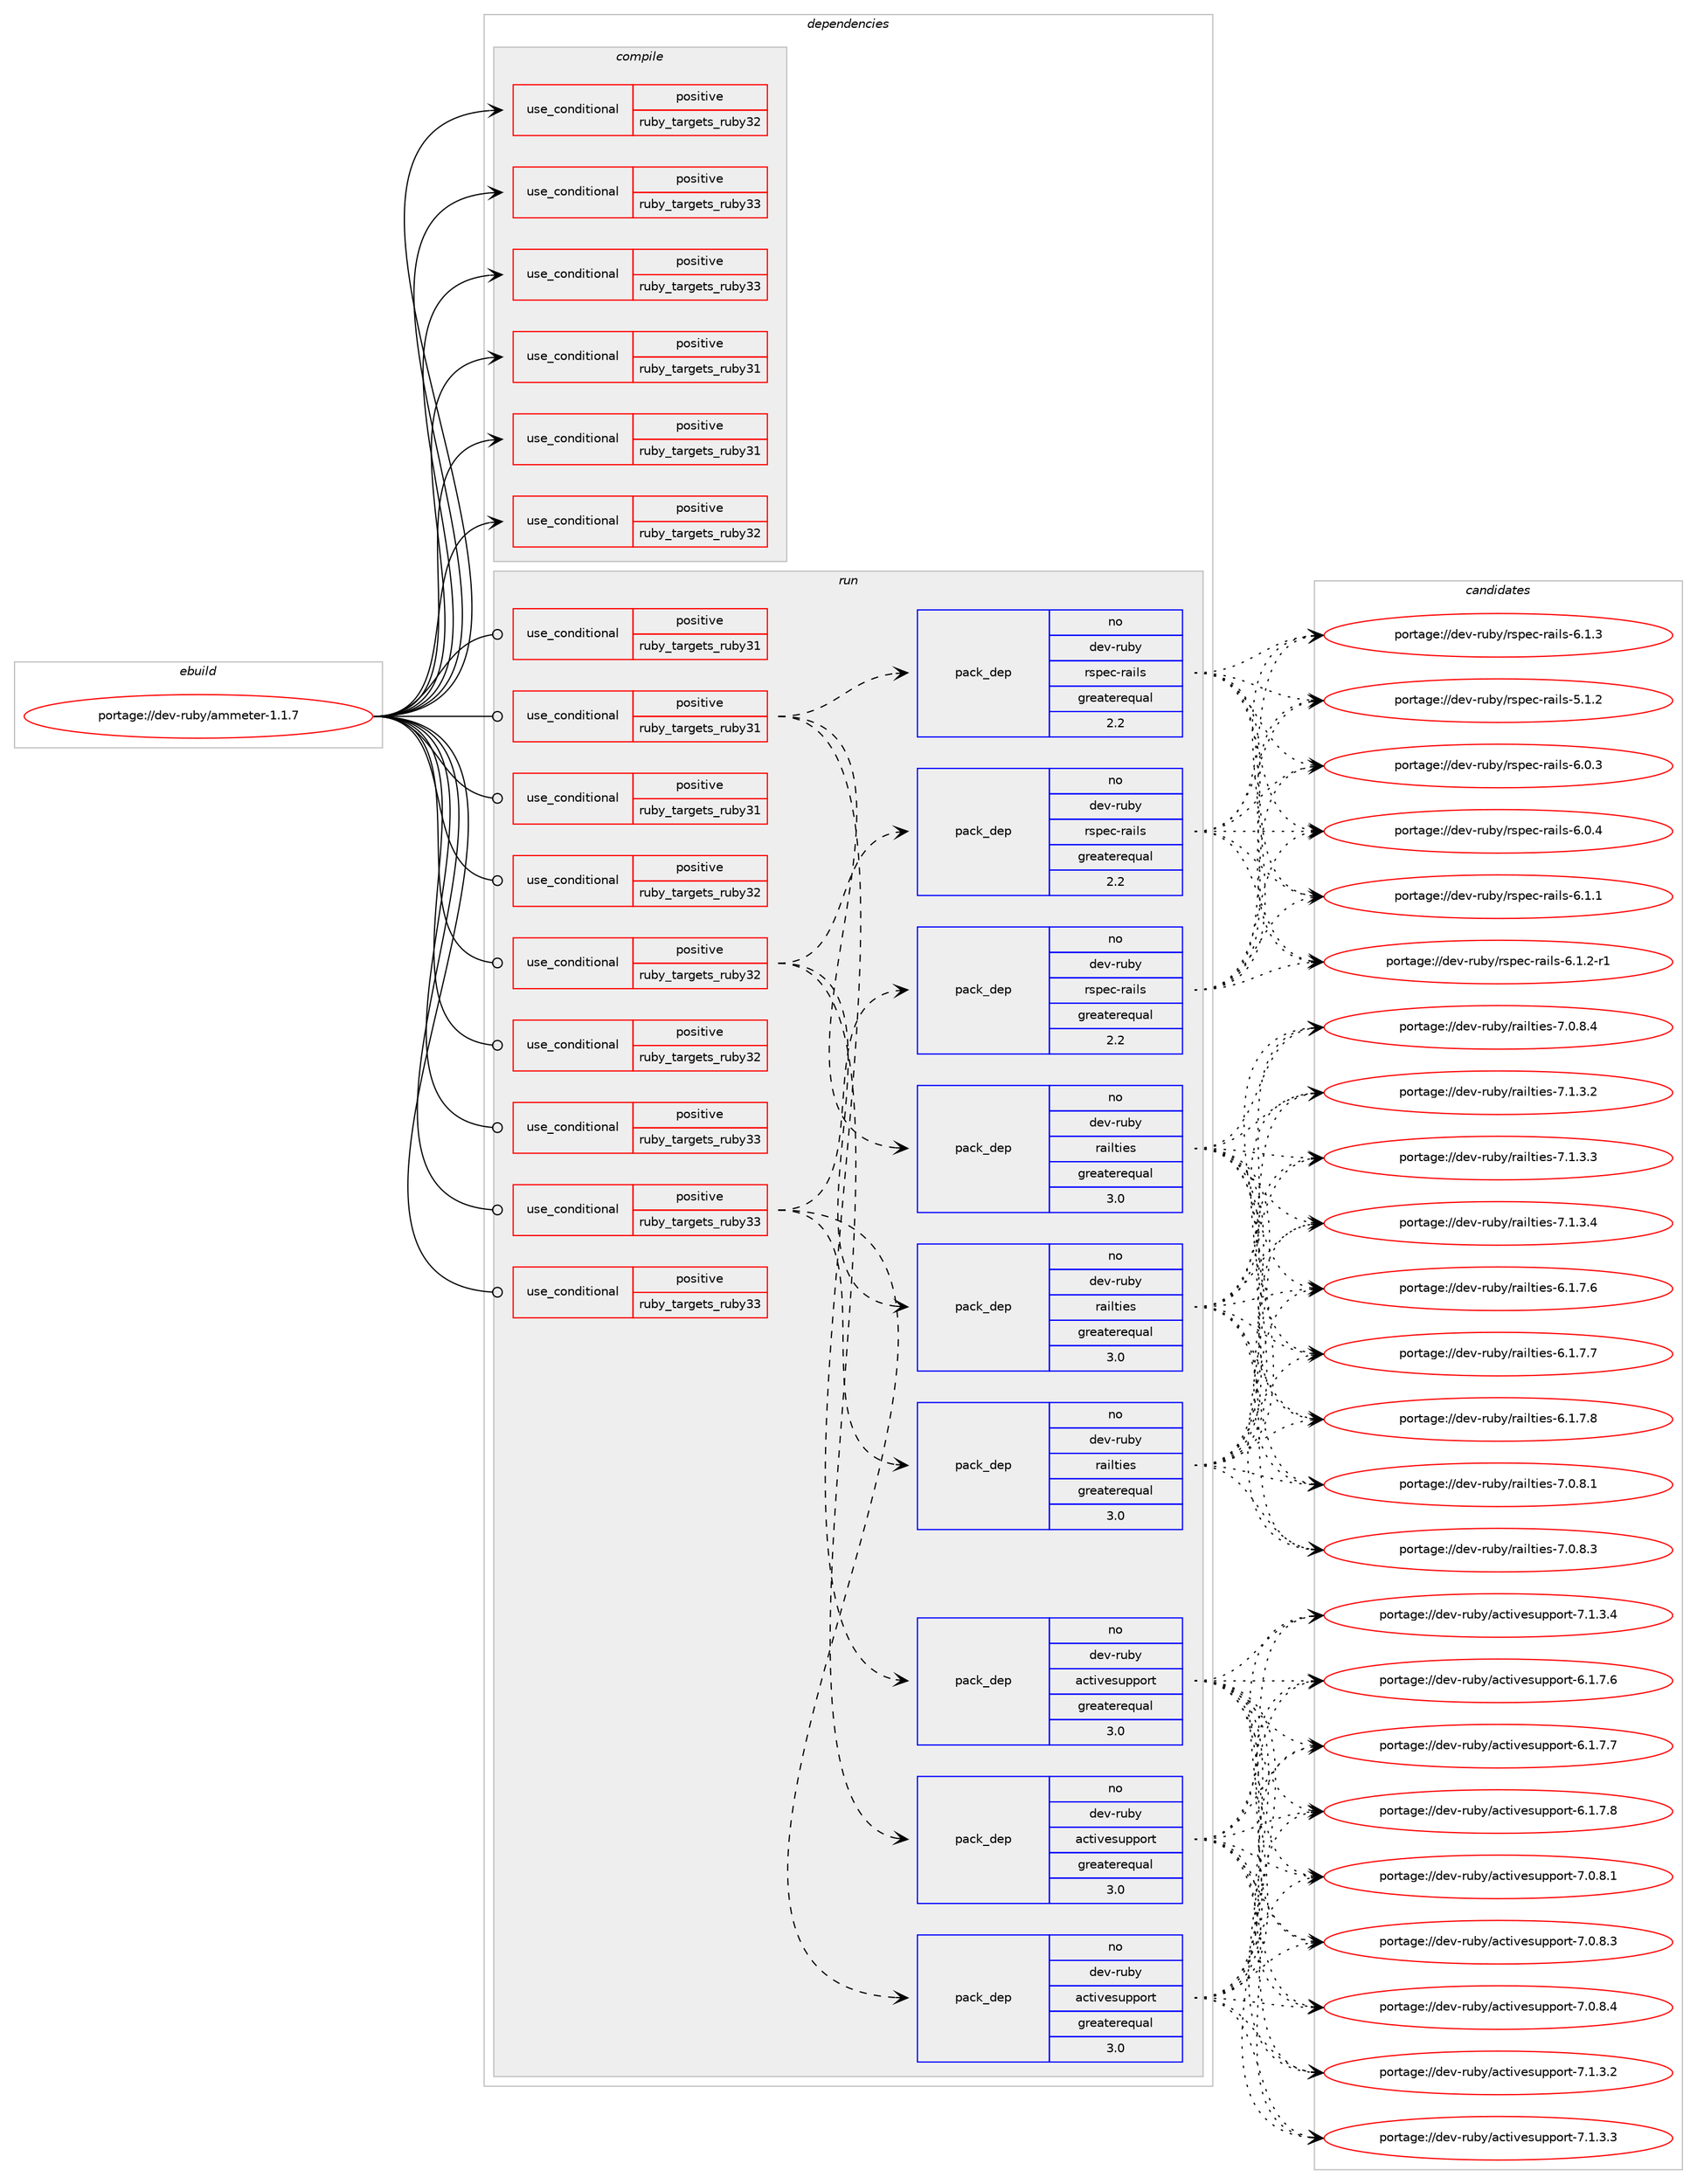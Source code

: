 digraph prolog {

# *************
# Graph options
# *************

newrank=true;
concentrate=true;
compound=true;
graph [rankdir=LR,fontname=Helvetica,fontsize=10,ranksep=1.5];#, ranksep=2.5, nodesep=0.2];
edge  [arrowhead=vee];
node  [fontname=Helvetica,fontsize=10];

# **********
# The ebuild
# **********

subgraph cluster_leftcol {
color=gray;
rank=same;
label=<<i>ebuild</i>>;
id [label="portage://dev-ruby/ammeter-1.1.7", color=red, width=4, href="../dev-ruby/ammeter-1.1.7.svg"];
}

# ****************
# The dependencies
# ****************

subgraph cluster_midcol {
color=gray;
label=<<i>dependencies</i>>;
subgraph cluster_compile {
fillcolor="#eeeeee";
style=filled;
label=<<i>compile</i>>;
subgraph cond43045 {
dependency89773 [label=<<TABLE BORDER="0" CELLBORDER="1" CELLSPACING="0" CELLPADDING="4"><TR><TD ROWSPAN="3" CELLPADDING="10">use_conditional</TD></TR><TR><TD>positive</TD></TR><TR><TD>ruby_targets_ruby31</TD></TR></TABLE>>, shape=none, color=red];
# *** BEGIN UNKNOWN DEPENDENCY TYPE (TODO) ***
# dependency89773 -> package_dependency(portage://dev-ruby/ammeter-1.1.7,install,no,dev-lang,ruby,none,[,,],[slot(3.1)],[])
# *** END UNKNOWN DEPENDENCY TYPE (TODO) ***

}
id:e -> dependency89773:w [weight=20,style="solid",arrowhead="vee"];
subgraph cond43046 {
dependency89774 [label=<<TABLE BORDER="0" CELLBORDER="1" CELLSPACING="0" CELLPADDING="4"><TR><TD ROWSPAN="3" CELLPADDING="10">use_conditional</TD></TR><TR><TD>positive</TD></TR><TR><TD>ruby_targets_ruby31</TD></TR></TABLE>>, shape=none, color=red];
# *** BEGIN UNKNOWN DEPENDENCY TYPE (TODO) ***
# dependency89774 -> package_dependency(portage://dev-ruby/ammeter-1.1.7,install,no,virtual,rubygems,none,[,,],[],[use(enable(ruby_targets_ruby31),negative)])
# *** END UNKNOWN DEPENDENCY TYPE (TODO) ***

}
id:e -> dependency89774:w [weight=20,style="solid",arrowhead="vee"];
subgraph cond43047 {
dependency89775 [label=<<TABLE BORDER="0" CELLBORDER="1" CELLSPACING="0" CELLPADDING="4"><TR><TD ROWSPAN="3" CELLPADDING="10">use_conditional</TD></TR><TR><TD>positive</TD></TR><TR><TD>ruby_targets_ruby32</TD></TR></TABLE>>, shape=none, color=red];
# *** BEGIN UNKNOWN DEPENDENCY TYPE (TODO) ***
# dependency89775 -> package_dependency(portage://dev-ruby/ammeter-1.1.7,install,no,dev-lang,ruby,none,[,,],[slot(3.2)],[])
# *** END UNKNOWN DEPENDENCY TYPE (TODO) ***

}
id:e -> dependency89775:w [weight=20,style="solid",arrowhead="vee"];
subgraph cond43048 {
dependency89776 [label=<<TABLE BORDER="0" CELLBORDER="1" CELLSPACING="0" CELLPADDING="4"><TR><TD ROWSPAN="3" CELLPADDING="10">use_conditional</TD></TR><TR><TD>positive</TD></TR><TR><TD>ruby_targets_ruby32</TD></TR></TABLE>>, shape=none, color=red];
# *** BEGIN UNKNOWN DEPENDENCY TYPE (TODO) ***
# dependency89776 -> package_dependency(portage://dev-ruby/ammeter-1.1.7,install,no,virtual,rubygems,none,[,,],[],[use(enable(ruby_targets_ruby32),negative)])
# *** END UNKNOWN DEPENDENCY TYPE (TODO) ***

}
id:e -> dependency89776:w [weight=20,style="solid",arrowhead="vee"];
subgraph cond43049 {
dependency89777 [label=<<TABLE BORDER="0" CELLBORDER="1" CELLSPACING="0" CELLPADDING="4"><TR><TD ROWSPAN="3" CELLPADDING="10">use_conditional</TD></TR><TR><TD>positive</TD></TR><TR><TD>ruby_targets_ruby33</TD></TR></TABLE>>, shape=none, color=red];
# *** BEGIN UNKNOWN DEPENDENCY TYPE (TODO) ***
# dependency89777 -> package_dependency(portage://dev-ruby/ammeter-1.1.7,install,no,dev-lang,ruby,none,[,,],[slot(3.3)],[])
# *** END UNKNOWN DEPENDENCY TYPE (TODO) ***

}
id:e -> dependency89777:w [weight=20,style="solid",arrowhead="vee"];
subgraph cond43050 {
dependency89778 [label=<<TABLE BORDER="0" CELLBORDER="1" CELLSPACING="0" CELLPADDING="4"><TR><TD ROWSPAN="3" CELLPADDING="10">use_conditional</TD></TR><TR><TD>positive</TD></TR><TR><TD>ruby_targets_ruby33</TD></TR></TABLE>>, shape=none, color=red];
# *** BEGIN UNKNOWN DEPENDENCY TYPE (TODO) ***
# dependency89778 -> package_dependency(portage://dev-ruby/ammeter-1.1.7,install,no,virtual,rubygems,none,[,,],[],[use(enable(ruby_targets_ruby33),negative)])
# *** END UNKNOWN DEPENDENCY TYPE (TODO) ***

}
id:e -> dependency89778:w [weight=20,style="solid",arrowhead="vee"];
}
subgraph cluster_compileandrun {
fillcolor="#eeeeee";
style=filled;
label=<<i>compile and run</i>>;
}
subgraph cluster_run {
fillcolor="#eeeeee";
style=filled;
label=<<i>run</i>>;
subgraph cond43051 {
dependency89779 [label=<<TABLE BORDER="0" CELLBORDER="1" CELLSPACING="0" CELLPADDING="4"><TR><TD ROWSPAN="3" CELLPADDING="10">use_conditional</TD></TR><TR><TD>positive</TD></TR><TR><TD>ruby_targets_ruby31</TD></TR></TABLE>>, shape=none, color=red];
# *** BEGIN UNKNOWN DEPENDENCY TYPE (TODO) ***
# dependency89779 -> package_dependency(portage://dev-ruby/ammeter-1.1.7,run,no,dev-lang,ruby,none,[,,],[slot(3.1)],[])
# *** END UNKNOWN DEPENDENCY TYPE (TODO) ***

}
id:e -> dependency89779:w [weight=20,style="solid",arrowhead="odot"];
subgraph cond43052 {
dependency89780 [label=<<TABLE BORDER="0" CELLBORDER="1" CELLSPACING="0" CELLPADDING="4"><TR><TD ROWSPAN="3" CELLPADDING="10">use_conditional</TD></TR><TR><TD>positive</TD></TR><TR><TD>ruby_targets_ruby31</TD></TR></TABLE>>, shape=none, color=red];
subgraph pack45470 {
dependency89781 [label=<<TABLE BORDER="0" CELLBORDER="1" CELLSPACING="0" CELLPADDING="4" WIDTH="220"><TR><TD ROWSPAN="6" CELLPADDING="30">pack_dep</TD></TR><TR><TD WIDTH="110">no</TD></TR><TR><TD>dev-ruby</TD></TR><TR><TD>activesupport</TD></TR><TR><TD>greaterequal</TD></TR><TR><TD>3.0</TD></TR></TABLE>>, shape=none, color=blue];
}
dependency89780:e -> dependency89781:w [weight=20,style="dashed",arrowhead="vee"];
subgraph pack45471 {
dependency89782 [label=<<TABLE BORDER="0" CELLBORDER="1" CELLSPACING="0" CELLPADDING="4" WIDTH="220"><TR><TD ROWSPAN="6" CELLPADDING="30">pack_dep</TD></TR><TR><TD WIDTH="110">no</TD></TR><TR><TD>dev-ruby</TD></TR><TR><TD>railties</TD></TR><TR><TD>greaterequal</TD></TR><TR><TD>3.0</TD></TR></TABLE>>, shape=none, color=blue];
}
dependency89780:e -> dependency89782:w [weight=20,style="dashed",arrowhead="vee"];
subgraph pack45472 {
dependency89783 [label=<<TABLE BORDER="0" CELLBORDER="1" CELLSPACING="0" CELLPADDING="4" WIDTH="220"><TR><TD ROWSPAN="6" CELLPADDING="30">pack_dep</TD></TR><TR><TD WIDTH="110">no</TD></TR><TR><TD>dev-ruby</TD></TR><TR><TD>rspec-rails</TD></TR><TR><TD>greaterequal</TD></TR><TR><TD>2.2</TD></TR></TABLE>>, shape=none, color=blue];
}
dependency89780:e -> dependency89783:w [weight=20,style="dashed",arrowhead="vee"];
}
id:e -> dependency89780:w [weight=20,style="solid",arrowhead="odot"];
subgraph cond43053 {
dependency89784 [label=<<TABLE BORDER="0" CELLBORDER="1" CELLSPACING="0" CELLPADDING="4"><TR><TD ROWSPAN="3" CELLPADDING="10">use_conditional</TD></TR><TR><TD>positive</TD></TR><TR><TD>ruby_targets_ruby31</TD></TR></TABLE>>, shape=none, color=red];
# *** BEGIN UNKNOWN DEPENDENCY TYPE (TODO) ***
# dependency89784 -> package_dependency(portage://dev-ruby/ammeter-1.1.7,run,no,virtual,rubygems,none,[,,],[],[use(enable(ruby_targets_ruby31),negative)])
# *** END UNKNOWN DEPENDENCY TYPE (TODO) ***

}
id:e -> dependency89784:w [weight=20,style="solid",arrowhead="odot"];
subgraph cond43054 {
dependency89785 [label=<<TABLE BORDER="0" CELLBORDER="1" CELLSPACING="0" CELLPADDING="4"><TR><TD ROWSPAN="3" CELLPADDING="10">use_conditional</TD></TR><TR><TD>positive</TD></TR><TR><TD>ruby_targets_ruby32</TD></TR></TABLE>>, shape=none, color=red];
# *** BEGIN UNKNOWN DEPENDENCY TYPE (TODO) ***
# dependency89785 -> package_dependency(portage://dev-ruby/ammeter-1.1.7,run,no,dev-lang,ruby,none,[,,],[slot(3.2)],[])
# *** END UNKNOWN DEPENDENCY TYPE (TODO) ***

}
id:e -> dependency89785:w [weight=20,style="solid",arrowhead="odot"];
subgraph cond43055 {
dependency89786 [label=<<TABLE BORDER="0" CELLBORDER="1" CELLSPACING="0" CELLPADDING="4"><TR><TD ROWSPAN="3" CELLPADDING="10">use_conditional</TD></TR><TR><TD>positive</TD></TR><TR><TD>ruby_targets_ruby32</TD></TR></TABLE>>, shape=none, color=red];
subgraph pack45473 {
dependency89787 [label=<<TABLE BORDER="0" CELLBORDER="1" CELLSPACING="0" CELLPADDING="4" WIDTH="220"><TR><TD ROWSPAN="6" CELLPADDING="30">pack_dep</TD></TR><TR><TD WIDTH="110">no</TD></TR><TR><TD>dev-ruby</TD></TR><TR><TD>activesupport</TD></TR><TR><TD>greaterequal</TD></TR><TR><TD>3.0</TD></TR></TABLE>>, shape=none, color=blue];
}
dependency89786:e -> dependency89787:w [weight=20,style="dashed",arrowhead="vee"];
subgraph pack45474 {
dependency89788 [label=<<TABLE BORDER="0" CELLBORDER="1" CELLSPACING="0" CELLPADDING="4" WIDTH="220"><TR><TD ROWSPAN="6" CELLPADDING="30">pack_dep</TD></TR><TR><TD WIDTH="110">no</TD></TR><TR><TD>dev-ruby</TD></TR><TR><TD>railties</TD></TR><TR><TD>greaterequal</TD></TR><TR><TD>3.0</TD></TR></TABLE>>, shape=none, color=blue];
}
dependency89786:e -> dependency89788:w [weight=20,style="dashed",arrowhead="vee"];
subgraph pack45475 {
dependency89789 [label=<<TABLE BORDER="0" CELLBORDER="1" CELLSPACING="0" CELLPADDING="4" WIDTH="220"><TR><TD ROWSPAN="6" CELLPADDING="30">pack_dep</TD></TR><TR><TD WIDTH="110">no</TD></TR><TR><TD>dev-ruby</TD></TR><TR><TD>rspec-rails</TD></TR><TR><TD>greaterequal</TD></TR><TR><TD>2.2</TD></TR></TABLE>>, shape=none, color=blue];
}
dependency89786:e -> dependency89789:w [weight=20,style="dashed",arrowhead="vee"];
}
id:e -> dependency89786:w [weight=20,style="solid",arrowhead="odot"];
subgraph cond43056 {
dependency89790 [label=<<TABLE BORDER="0" CELLBORDER="1" CELLSPACING="0" CELLPADDING="4"><TR><TD ROWSPAN="3" CELLPADDING="10">use_conditional</TD></TR><TR><TD>positive</TD></TR><TR><TD>ruby_targets_ruby32</TD></TR></TABLE>>, shape=none, color=red];
# *** BEGIN UNKNOWN DEPENDENCY TYPE (TODO) ***
# dependency89790 -> package_dependency(portage://dev-ruby/ammeter-1.1.7,run,no,virtual,rubygems,none,[,,],[],[use(enable(ruby_targets_ruby32),negative)])
# *** END UNKNOWN DEPENDENCY TYPE (TODO) ***

}
id:e -> dependency89790:w [weight=20,style="solid",arrowhead="odot"];
subgraph cond43057 {
dependency89791 [label=<<TABLE BORDER="0" CELLBORDER="1" CELLSPACING="0" CELLPADDING="4"><TR><TD ROWSPAN="3" CELLPADDING="10">use_conditional</TD></TR><TR><TD>positive</TD></TR><TR><TD>ruby_targets_ruby33</TD></TR></TABLE>>, shape=none, color=red];
# *** BEGIN UNKNOWN DEPENDENCY TYPE (TODO) ***
# dependency89791 -> package_dependency(portage://dev-ruby/ammeter-1.1.7,run,no,dev-lang,ruby,none,[,,],[slot(3.3)],[])
# *** END UNKNOWN DEPENDENCY TYPE (TODO) ***

}
id:e -> dependency89791:w [weight=20,style="solid",arrowhead="odot"];
subgraph cond43058 {
dependency89792 [label=<<TABLE BORDER="0" CELLBORDER="1" CELLSPACING="0" CELLPADDING="4"><TR><TD ROWSPAN="3" CELLPADDING="10">use_conditional</TD></TR><TR><TD>positive</TD></TR><TR><TD>ruby_targets_ruby33</TD></TR></TABLE>>, shape=none, color=red];
subgraph pack45476 {
dependency89793 [label=<<TABLE BORDER="0" CELLBORDER="1" CELLSPACING="0" CELLPADDING="4" WIDTH="220"><TR><TD ROWSPAN="6" CELLPADDING="30">pack_dep</TD></TR><TR><TD WIDTH="110">no</TD></TR><TR><TD>dev-ruby</TD></TR><TR><TD>activesupport</TD></TR><TR><TD>greaterequal</TD></TR><TR><TD>3.0</TD></TR></TABLE>>, shape=none, color=blue];
}
dependency89792:e -> dependency89793:w [weight=20,style="dashed",arrowhead="vee"];
subgraph pack45477 {
dependency89794 [label=<<TABLE BORDER="0" CELLBORDER="1" CELLSPACING="0" CELLPADDING="4" WIDTH="220"><TR><TD ROWSPAN="6" CELLPADDING="30">pack_dep</TD></TR><TR><TD WIDTH="110">no</TD></TR><TR><TD>dev-ruby</TD></TR><TR><TD>railties</TD></TR><TR><TD>greaterequal</TD></TR><TR><TD>3.0</TD></TR></TABLE>>, shape=none, color=blue];
}
dependency89792:e -> dependency89794:w [weight=20,style="dashed",arrowhead="vee"];
subgraph pack45478 {
dependency89795 [label=<<TABLE BORDER="0" CELLBORDER="1" CELLSPACING="0" CELLPADDING="4" WIDTH="220"><TR><TD ROWSPAN="6" CELLPADDING="30">pack_dep</TD></TR><TR><TD WIDTH="110">no</TD></TR><TR><TD>dev-ruby</TD></TR><TR><TD>rspec-rails</TD></TR><TR><TD>greaterequal</TD></TR><TR><TD>2.2</TD></TR></TABLE>>, shape=none, color=blue];
}
dependency89792:e -> dependency89795:w [weight=20,style="dashed",arrowhead="vee"];
}
id:e -> dependency89792:w [weight=20,style="solid",arrowhead="odot"];
subgraph cond43059 {
dependency89796 [label=<<TABLE BORDER="0" CELLBORDER="1" CELLSPACING="0" CELLPADDING="4"><TR><TD ROWSPAN="3" CELLPADDING="10">use_conditional</TD></TR><TR><TD>positive</TD></TR><TR><TD>ruby_targets_ruby33</TD></TR></TABLE>>, shape=none, color=red];
# *** BEGIN UNKNOWN DEPENDENCY TYPE (TODO) ***
# dependency89796 -> package_dependency(portage://dev-ruby/ammeter-1.1.7,run,no,virtual,rubygems,none,[,,],[],[use(enable(ruby_targets_ruby33),negative)])
# *** END UNKNOWN DEPENDENCY TYPE (TODO) ***

}
id:e -> dependency89796:w [weight=20,style="solid",arrowhead="odot"];
}
}

# **************
# The candidates
# **************

subgraph cluster_choices {
rank=same;
color=gray;
label=<<i>candidates</i>>;

subgraph choice45470 {
color=black;
nodesep=1;
choice10010111845114117981214797991161051181011151171121121111141164554464946554654 [label="portage://dev-ruby/activesupport-6.1.7.6", color=red, width=4,href="../dev-ruby/activesupport-6.1.7.6.svg"];
choice10010111845114117981214797991161051181011151171121121111141164554464946554655 [label="portage://dev-ruby/activesupport-6.1.7.7", color=red, width=4,href="../dev-ruby/activesupport-6.1.7.7.svg"];
choice10010111845114117981214797991161051181011151171121121111141164554464946554656 [label="portage://dev-ruby/activesupport-6.1.7.8", color=red, width=4,href="../dev-ruby/activesupport-6.1.7.8.svg"];
choice10010111845114117981214797991161051181011151171121121111141164555464846564649 [label="portage://dev-ruby/activesupport-7.0.8.1", color=red, width=4,href="../dev-ruby/activesupport-7.0.8.1.svg"];
choice10010111845114117981214797991161051181011151171121121111141164555464846564651 [label="portage://dev-ruby/activesupport-7.0.8.3", color=red, width=4,href="../dev-ruby/activesupport-7.0.8.3.svg"];
choice10010111845114117981214797991161051181011151171121121111141164555464846564652 [label="portage://dev-ruby/activesupport-7.0.8.4", color=red, width=4,href="../dev-ruby/activesupport-7.0.8.4.svg"];
choice10010111845114117981214797991161051181011151171121121111141164555464946514650 [label="portage://dev-ruby/activesupport-7.1.3.2", color=red, width=4,href="../dev-ruby/activesupport-7.1.3.2.svg"];
choice10010111845114117981214797991161051181011151171121121111141164555464946514651 [label="portage://dev-ruby/activesupport-7.1.3.3", color=red, width=4,href="../dev-ruby/activesupport-7.1.3.3.svg"];
choice10010111845114117981214797991161051181011151171121121111141164555464946514652 [label="portage://dev-ruby/activesupport-7.1.3.4", color=red, width=4,href="../dev-ruby/activesupport-7.1.3.4.svg"];
dependency89781:e -> choice10010111845114117981214797991161051181011151171121121111141164554464946554654:w [style=dotted,weight="100"];
dependency89781:e -> choice10010111845114117981214797991161051181011151171121121111141164554464946554655:w [style=dotted,weight="100"];
dependency89781:e -> choice10010111845114117981214797991161051181011151171121121111141164554464946554656:w [style=dotted,weight="100"];
dependency89781:e -> choice10010111845114117981214797991161051181011151171121121111141164555464846564649:w [style=dotted,weight="100"];
dependency89781:e -> choice10010111845114117981214797991161051181011151171121121111141164555464846564651:w [style=dotted,weight="100"];
dependency89781:e -> choice10010111845114117981214797991161051181011151171121121111141164555464846564652:w [style=dotted,weight="100"];
dependency89781:e -> choice10010111845114117981214797991161051181011151171121121111141164555464946514650:w [style=dotted,weight="100"];
dependency89781:e -> choice10010111845114117981214797991161051181011151171121121111141164555464946514651:w [style=dotted,weight="100"];
dependency89781:e -> choice10010111845114117981214797991161051181011151171121121111141164555464946514652:w [style=dotted,weight="100"];
}
subgraph choice45471 {
color=black;
nodesep=1;
choice100101118451141179812147114971051081161051011154554464946554654 [label="portage://dev-ruby/railties-6.1.7.6", color=red, width=4,href="../dev-ruby/railties-6.1.7.6.svg"];
choice100101118451141179812147114971051081161051011154554464946554655 [label="portage://dev-ruby/railties-6.1.7.7", color=red, width=4,href="../dev-ruby/railties-6.1.7.7.svg"];
choice100101118451141179812147114971051081161051011154554464946554656 [label="portage://dev-ruby/railties-6.1.7.8", color=red, width=4,href="../dev-ruby/railties-6.1.7.8.svg"];
choice100101118451141179812147114971051081161051011154555464846564649 [label="portage://dev-ruby/railties-7.0.8.1", color=red, width=4,href="../dev-ruby/railties-7.0.8.1.svg"];
choice100101118451141179812147114971051081161051011154555464846564651 [label="portage://dev-ruby/railties-7.0.8.3", color=red, width=4,href="../dev-ruby/railties-7.0.8.3.svg"];
choice100101118451141179812147114971051081161051011154555464846564652 [label="portage://dev-ruby/railties-7.0.8.4", color=red, width=4,href="../dev-ruby/railties-7.0.8.4.svg"];
choice100101118451141179812147114971051081161051011154555464946514650 [label="portage://dev-ruby/railties-7.1.3.2", color=red, width=4,href="../dev-ruby/railties-7.1.3.2.svg"];
choice100101118451141179812147114971051081161051011154555464946514651 [label="portage://dev-ruby/railties-7.1.3.3", color=red, width=4,href="../dev-ruby/railties-7.1.3.3.svg"];
choice100101118451141179812147114971051081161051011154555464946514652 [label="portage://dev-ruby/railties-7.1.3.4", color=red, width=4,href="../dev-ruby/railties-7.1.3.4.svg"];
dependency89782:e -> choice100101118451141179812147114971051081161051011154554464946554654:w [style=dotted,weight="100"];
dependency89782:e -> choice100101118451141179812147114971051081161051011154554464946554655:w [style=dotted,weight="100"];
dependency89782:e -> choice100101118451141179812147114971051081161051011154554464946554656:w [style=dotted,weight="100"];
dependency89782:e -> choice100101118451141179812147114971051081161051011154555464846564649:w [style=dotted,weight="100"];
dependency89782:e -> choice100101118451141179812147114971051081161051011154555464846564651:w [style=dotted,weight="100"];
dependency89782:e -> choice100101118451141179812147114971051081161051011154555464846564652:w [style=dotted,weight="100"];
dependency89782:e -> choice100101118451141179812147114971051081161051011154555464946514650:w [style=dotted,weight="100"];
dependency89782:e -> choice100101118451141179812147114971051081161051011154555464946514651:w [style=dotted,weight="100"];
dependency89782:e -> choice100101118451141179812147114971051081161051011154555464946514652:w [style=dotted,weight="100"];
}
subgraph choice45472 {
color=black;
nodesep=1;
choice100101118451141179812147114115112101994511497105108115455346494650 [label="portage://dev-ruby/rspec-rails-5.1.2", color=red, width=4,href="../dev-ruby/rspec-rails-5.1.2.svg"];
choice100101118451141179812147114115112101994511497105108115455446484651 [label="portage://dev-ruby/rspec-rails-6.0.3", color=red, width=4,href="../dev-ruby/rspec-rails-6.0.3.svg"];
choice100101118451141179812147114115112101994511497105108115455446484652 [label="portage://dev-ruby/rspec-rails-6.0.4", color=red, width=4,href="../dev-ruby/rspec-rails-6.0.4.svg"];
choice100101118451141179812147114115112101994511497105108115455446494649 [label="portage://dev-ruby/rspec-rails-6.1.1", color=red, width=4,href="../dev-ruby/rspec-rails-6.1.1.svg"];
choice1001011184511411798121471141151121019945114971051081154554464946504511449 [label="portage://dev-ruby/rspec-rails-6.1.2-r1", color=red, width=4,href="../dev-ruby/rspec-rails-6.1.2-r1.svg"];
choice100101118451141179812147114115112101994511497105108115455446494651 [label="portage://dev-ruby/rspec-rails-6.1.3", color=red, width=4,href="../dev-ruby/rspec-rails-6.1.3.svg"];
dependency89783:e -> choice100101118451141179812147114115112101994511497105108115455346494650:w [style=dotted,weight="100"];
dependency89783:e -> choice100101118451141179812147114115112101994511497105108115455446484651:w [style=dotted,weight="100"];
dependency89783:e -> choice100101118451141179812147114115112101994511497105108115455446484652:w [style=dotted,weight="100"];
dependency89783:e -> choice100101118451141179812147114115112101994511497105108115455446494649:w [style=dotted,weight="100"];
dependency89783:e -> choice1001011184511411798121471141151121019945114971051081154554464946504511449:w [style=dotted,weight="100"];
dependency89783:e -> choice100101118451141179812147114115112101994511497105108115455446494651:w [style=dotted,weight="100"];
}
subgraph choice45473 {
color=black;
nodesep=1;
choice10010111845114117981214797991161051181011151171121121111141164554464946554654 [label="portage://dev-ruby/activesupport-6.1.7.6", color=red, width=4,href="../dev-ruby/activesupport-6.1.7.6.svg"];
choice10010111845114117981214797991161051181011151171121121111141164554464946554655 [label="portage://dev-ruby/activesupport-6.1.7.7", color=red, width=4,href="../dev-ruby/activesupport-6.1.7.7.svg"];
choice10010111845114117981214797991161051181011151171121121111141164554464946554656 [label="portage://dev-ruby/activesupport-6.1.7.8", color=red, width=4,href="../dev-ruby/activesupport-6.1.7.8.svg"];
choice10010111845114117981214797991161051181011151171121121111141164555464846564649 [label="portage://dev-ruby/activesupport-7.0.8.1", color=red, width=4,href="../dev-ruby/activesupport-7.0.8.1.svg"];
choice10010111845114117981214797991161051181011151171121121111141164555464846564651 [label="portage://dev-ruby/activesupport-7.0.8.3", color=red, width=4,href="../dev-ruby/activesupport-7.0.8.3.svg"];
choice10010111845114117981214797991161051181011151171121121111141164555464846564652 [label="portage://dev-ruby/activesupport-7.0.8.4", color=red, width=4,href="../dev-ruby/activesupport-7.0.8.4.svg"];
choice10010111845114117981214797991161051181011151171121121111141164555464946514650 [label="portage://dev-ruby/activesupport-7.1.3.2", color=red, width=4,href="../dev-ruby/activesupport-7.1.3.2.svg"];
choice10010111845114117981214797991161051181011151171121121111141164555464946514651 [label="portage://dev-ruby/activesupport-7.1.3.3", color=red, width=4,href="../dev-ruby/activesupport-7.1.3.3.svg"];
choice10010111845114117981214797991161051181011151171121121111141164555464946514652 [label="portage://dev-ruby/activesupport-7.1.3.4", color=red, width=4,href="../dev-ruby/activesupport-7.1.3.4.svg"];
dependency89787:e -> choice10010111845114117981214797991161051181011151171121121111141164554464946554654:w [style=dotted,weight="100"];
dependency89787:e -> choice10010111845114117981214797991161051181011151171121121111141164554464946554655:w [style=dotted,weight="100"];
dependency89787:e -> choice10010111845114117981214797991161051181011151171121121111141164554464946554656:w [style=dotted,weight="100"];
dependency89787:e -> choice10010111845114117981214797991161051181011151171121121111141164555464846564649:w [style=dotted,weight="100"];
dependency89787:e -> choice10010111845114117981214797991161051181011151171121121111141164555464846564651:w [style=dotted,weight="100"];
dependency89787:e -> choice10010111845114117981214797991161051181011151171121121111141164555464846564652:w [style=dotted,weight="100"];
dependency89787:e -> choice10010111845114117981214797991161051181011151171121121111141164555464946514650:w [style=dotted,weight="100"];
dependency89787:e -> choice10010111845114117981214797991161051181011151171121121111141164555464946514651:w [style=dotted,weight="100"];
dependency89787:e -> choice10010111845114117981214797991161051181011151171121121111141164555464946514652:w [style=dotted,weight="100"];
}
subgraph choice45474 {
color=black;
nodesep=1;
choice100101118451141179812147114971051081161051011154554464946554654 [label="portage://dev-ruby/railties-6.1.7.6", color=red, width=4,href="../dev-ruby/railties-6.1.7.6.svg"];
choice100101118451141179812147114971051081161051011154554464946554655 [label="portage://dev-ruby/railties-6.1.7.7", color=red, width=4,href="../dev-ruby/railties-6.1.7.7.svg"];
choice100101118451141179812147114971051081161051011154554464946554656 [label="portage://dev-ruby/railties-6.1.7.8", color=red, width=4,href="../dev-ruby/railties-6.1.7.8.svg"];
choice100101118451141179812147114971051081161051011154555464846564649 [label="portage://dev-ruby/railties-7.0.8.1", color=red, width=4,href="../dev-ruby/railties-7.0.8.1.svg"];
choice100101118451141179812147114971051081161051011154555464846564651 [label="portage://dev-ruby/railties-7.0.8.3", color=red, width=4,href="../dev-ruby/railties-7.0.8.3.svg"];
choice100101118451141179812147114971051081161051011154555464846564652 [label="portage://dev-ruby/railties-7.0.8.4", color=red, width=4,href="../dev-ruby/railties-7.0.8.4.svg"];
choice100101118451141179812147114971051081161051011154555464946514650 [label="portage://dev-ruby/railties-7.1.3.2", color=red, width=4,href="../dev-ruby/railties-7.1.3.2.svg"];
choice100101118451141179812147114971051081161051011154555464946514651 [label="portage://dev-ruby/railties-7.1.3.3", color=red, width=4,href="../dev-ruby/railties-7.1.3.3.svg"];
choice100101118451141179812147114971051081161051011154555464946514652 [label="portage://dev-ruby/railties-7.1.3.4", color=red, width=4,href="../dev-ruby/railties-7.1.3.4.svg"];
dependency89788:e -> choice100101118451141179812147114971051081161051011154554464946554654:w [style=dotted,weight="100"];
dependency89788:e -> choice100101118451141179812147114971051081161051011154554464946554655:w [style=dotted,weight="100"];
dependency89788:e -> choice100101118451141179812147114971051081161051011154554464946554656:w [style=dotted,weight="100"];
dependency89788:e -> choice100101118451141179812147114971051081161051011154555464846564649:w [style=dotted,weight="100"];
dependency89788:e -> choice100101118451141179812147114971051081161051011154555464846564651:w [style=dotted,weight="100"];
dependency89788:e -> choice100101118451141179812147114971051081161051011154555464846564652:w [style=dotted,weight="100"];
dependency89788:e -> choice100101118451141179812147114971051081161051011154555464946514650:w [style=dotted,weight="100"];
dependency89788:e -> choice100101118451141179812147114971051081161051011154555464946514651:w [style=dotted,weight="100"];
dependency89788:e -> choice100101118451141179812147114971051081161051011154555464946514652:w [style=dotted,weight="100"];
}
subgraph choice45475 {
color=black;
nodesep=1;
choice100101118451141179812147114115112101994511497105108115455346494650 [label="portage://dev-ruby/rspec-rails-5.1.2", color=red, width=4,href="../dev-ruby/rspec-rails-5.1.2.svg"];
choice100101118451141179812147114115112101994511497105108115455446484651 [label="portage://dev-ruby/rspec-rails-6.0.3", color=red, width=4,href="../dev-ruby/rspec-rails-6.0.3.svg"];
choice100101118451141179812147114115112101994511497105108115455446484652 [label="portage://dev-ruby/rspec-rails-6.0.4", color=red, width=4,href="../dev-ruby/rspec-rails-6.0.4.svg"];
choice100101118451141179812147114115112101994511497105108115455446494649 [label="portage://dev-ruby/rspec-rails-6.1.1", color=red, width=4,href="../dev-ruby/rspec-rails-6.1.1.svg"];
choice1001011184511411798121471141151121019945114971051081154554464946504511449 [label="portage://dev-ruby/rspec-rails-6.1.2-r1", color=red, width=4,href="../dev-ruby/rspec-rails-6.1.2-r1.svg"];
choice100101118451141179812147114115112101994511497105108115455446494651 [label="portage://dev-ruby/rspec-rails-6.1.3", color=red, width=4,href="../dev-ruby/rspec-rails-6.1.3.svg"];
dependency89789:e -> choice100101118451141179812147114115112101994511497105108115455346494650:w [style=dotted,weight="100"];
dependency89789:e -> choice100101118451141179812147114115112101994511497105108115455446484651:w [style=dotted,weight="100"];
dependency89789:e -> choice100101118451141179812147114115112101994511497105108115455446484652:w [style=dotted,weight="100"];
dependency89789:e -> choice100101118451141179812147114115112101994511497105108115455446494649:w [style=dotted,weight="100"];
dependency89789:e -> choice1001011184511411798121471141151121019945114971051081154554464946504511449:w [style=dotted,weight="100"];
dependency89789:e -> choice100101118451141179812147114115112101994511497105108115455446494651:w [style=dotted,weight="100"];
}
subgraph choice45476 {
color=black;
nodesep=1;
choice10010111845114117981214797991161051181011151171121121111141164554464946554654 [label="portage://dev-ruby/activesupport-6.1.7.6", color=red, width=4,href="../dev-ruby/activesupport-6.1.7.6.svg"];
choice10010111845114117981214797991161051181011151171121121111141164554464946554655 [label="portage://dev-ruby/activesupport-6.1.7.7", color=red, width=4,href="../dev-ruby/activesupport-6.1.7.7.svg"];
choice10010111845114117981214797991161051181011151171121121111141164554464946554656 [label="portage://dev-ruby/activesupport-6.1.7.8", color=red, width=4,href="../dev-ruby/activesupport-6.1.7.8.svg"];
choice10010111845114117981214797991161051181011151171121121111141164555464846564649 [label="portage://dev-ruby/activesupport-7.0.8.1", color=red, width=4,href="../dev-ruby/activesupport-7.0.8.1.svg"];
choice10010111845114117981214797991161051181011151171121121111141164555464846564651 [label="portage://dev-ruby/activesupport-7.0.8.3", color=red, width=4,href="../dev-ruby/activesupport-7.0.8.3.svg"];
choice10010111845114117981214797991161051181011151171121121111141164555464846564652 [label="portage://dev-ruby/activesupport-7.0.8.4", color=red, width=4,href="../dev-ruby/activesupport-7.0.8.4.svg"];
choice10010111845114117981214797991161051181011151171121121111141164555464946514650 [label="portage://dev-ruby/activesupport-7.1.3.2", color=red, width=4,href="../dev-ruby/activesupport-7.1.3.2.svg"];
choice10010111845114117981214797991161051181011151171121121111141164555464946514651 [label="portage://dev-ruby/activesupport-7.1.3.3", color=red, width=4,href="../dev-ruby/activesupport-7.1.3.3.svg"];
choice10010111845114117981214797991161051181011151171121121111141164555464946514652 [label="portage://dev-ruby/activesupport-7.1.3.4", color=red, width=4,href="../dev-ruby/activesupport-7.1.3.4.svg"];
dependency89793:e -> choice10010111845114117981214797991161051181011151171121121111141164554464946554654:w [style=dotted,weight="100"];
dependency89793:e -> choice10010111845114117981214797991161051181011151171121121111141164554464946554655:w [style=dotted,weight="100"];
dependency89793:e -> choice10010111845114117981214797991161051181011151171121121111141164554464946554656:w [style=dotted,weight="100"];
dependency89793:e -> choice10010111845114117981214797991161051181011151171121121111141164555464846564649:w [style=dotted,weight="100"];
dependency89793:e -> choice10010111845114117981214797991161051181011151171121121111141164555464846564651:w [style=dotted,weight="100"];
dependency89793:e -> choice10010111845114117981214797991161051181011151171121121111141164555464846564652:w [style=dotted,weight="100"];
dependency89793:e -> choice10010111845114117981214797991161051181011151171121121111141164555464946514650:w [style=dotted,weight="100"];
dependency89793:e -> choice10010111845114117981214797991161051181011151171121121111141164555464946514651:w [style=dotted,weight="100"];
dependency89793:e -> choice10010111845114117981214797991161051181011151171121121111141164555464946514652:w [style=dotted,weight="100"];
}
subgraph choice45477 {
color=black;
nodesep=1;
choice100101118451141179812147114971051081161051011154554464946554654 [label="portage://dev-ruby/railties-6.1.7.6", color=red, width=4,href="../dev-ruby/railties-6.1.7.6.svg"];
choice100101118451141179812147114971051081161051011154554464946554655 [label="portage://dev-ruby/railties-6.1.7.7", color=red, width=4,href="../dev-ruby/railties-6.1.7.7.svg"];
choice100101118451141179812147114971051081161051011154554464946554656 [label="portage://dev-ruby/railties-6.1.7.8", color=red, width=4,href="../dev-ruby/railties-6.1.7.8.svg"];
choice100101118451141179812147114971051081161051011154555464846564649 [label="portage://dev-ruby/railties-7.0.8.1", color=red, width=4,href="../dev-ruby/railties-7.0.8.1.svg"];
choice100101118451141179812147114971051081161051011154555464846564651 [label="portage://dev-ruby/railties-7.0.8.3", color=red, width=4,href="../dev-ruby/railties-7.0.8.3.svg"];
choice100101118451141179812147114971051081161051011154555464846564652 [label="portage://dev-ruby/railties-7.0.8.4", color=red, width=4,href="../dev-ruby/railties-7.0.8.4.svg"];
choice100101118451141179812147114971051081161051011154555464946514650 [label="portage://dev-ruby/railties-7.1.3.2", color=red, width=4,href="../dev-ruby/railties-7.1.3.2.svg"];
choice100101118451141179812147114971051081161051011154555464946514651 [label="portage://dev-ruby/railties-7.1.3.3", color=red, width=4,href="../dev-ruby/railties-7.1.3.3.svg"];
choice100101118451141179812147114971051081161051011154555464946514652 [label="portage://dev-ruby/railties-7.1.3.4", color=red, width=4,href="../dev-ruby/railties-7.1.3.4.svg"];
dependency89794:e -> choice100101118451141179812147114971051081161051011154554464946554654:w [style=dotted,weight="100"];
dependency89794:e -> choice100101118451141179812147114971051081161051011154554464946554655:w [style=dotted,weight="100"];
dependency89794:e -> choice100101118451141179812147114971051081161051011154554464946554656:w [style=dotted,weight="100"];
dependency89794:e -> choice100101118451141179812147114971051081161051011154555464846564649:w [style=dotted,weight="100"];
dependency89794:e -> choice100101118451141179812147114971051081161051011154555464846564651:w [style=dotted,weight="100"];
dependency89794:e -> choice100101118451141179812147114971051081161051011154555464846564652:w [style=dotted,weight="100"];
dependency89794:e -> choice100101118451141179812147114971051081161051011154555464946514650:w [style=dotted,weight="100"];
dependency89794:e -> choice100101118451141179812147114971051081161051011154555464946514651:w [style=dotted,weight="100"];
dependency89794:e -> choice100101118451141179812147114971051081161051011154555464946514652:w [style=dotted,weight="100"];
}
subgraph choice45478 {
color=black;
nodesep=1;
choice100101118451141179812147114115112101994511497105108115455346494650 [label="portage://dev-ruby/rspec-rails-5.1.2", color=red, width=4,href="../dev-ruby/rspec-rails-5.1.2.svg"];
choice100101118451141179812147114115112101994511497105108115455446484651 [label="portage://dev-ruby/rspec-rails-6.0.3", color=red, width=4,href="../dev-ruby/rspec-rails-6.0.3.svg"];
choice100101118451141179812147114115112101994511497105108115455446484652 [label="portage://dev-ruby/rspec-rails-6.0.4", color=red, width=4,href="../dev-ruby/rspec-rails-6.0.4.svg"];
choice100101118451141179812147114115112101994511497105108115455446494649 [label="portage://dev-ruby/rspec-rails-6.1.1", color=red, width=4,href="../dev-ruby/rspec-rails-6.1.1.svg"];
choice1001011184511411798121471141151121019945114971051081154554464946504511449 [label="portage://dev-ruby/rspec-rails-6.1.2-r1", color=red, width=4,href="../dev-ruby/rspec-rails-6.1.2-r1.svg"];
choice100101118451141179812147114115112101994511497105108115455446494651 [label="portage://dev-ruby/rspec-rails-6.1.3", color=red, width=4,href="../dev-ruby/rspec-rails-6.1.3.svg"];
dependency89795:e -> choice100101118451141179812147114115112101994511497105108115455346494650:w [style=dotted,weight="100"];
dependency89795:e -> choice100101118451141179812147114115112101994511497105108115455446484651:w [style=dotted,weight="100"];
dependency89795:e -> choice100101118451141179812147114115112101994511497105108115455446484652:w [style=dotted,weight="100"];
dependency89795:e -> choice100101118451141179812147114115112101994511497105108115455446494649:w [style=dotted,weight="100"];
dependency89795:e -> choice1001011184511411798121471141151121019945114971051081154554464946504511449:w [style=dotted,weight="100"];
dependency89795:e -> choice100101118451141179812147114115112101994511497105108115455446494651:w [style=dotted,weight="100"];
}
}

}
